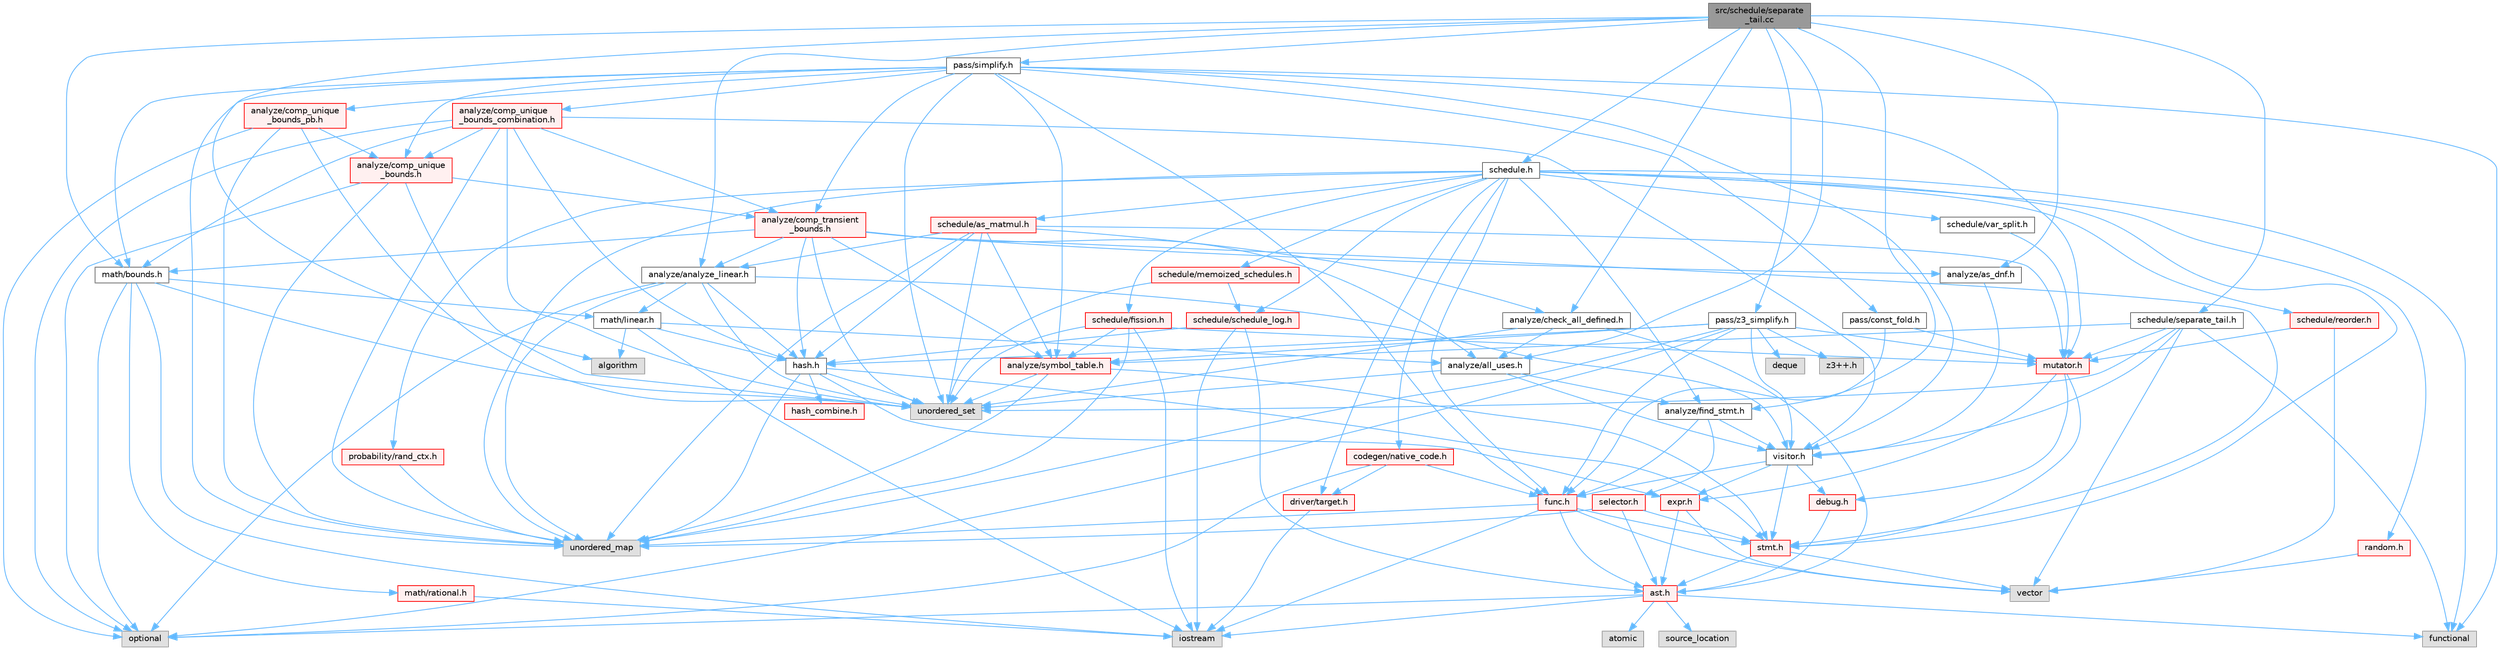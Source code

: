 digraph "src/schedule/separate_tail.cc"
{
 // LATEX_PDF_SIZE
  bgcolor="transparent";
  edge [fontname=Helvetica,fontsize=10,labelfontname=Helvetica,labelfontsize=10];
  node [fontname=Helvetica,fontsize=10,shape=box,height=0.2,width=0.4];
  Node1 [label="src/schedule/separate\l_tail.cc",height=0.2,width=0.4,color="gray40", fillcolor="grey60", style="filled", fontcolor="black",tooltip=" "];
  Node1 -> Node2 [color="steelblue1",style="solid"];
  Node2 [label="algorithm",height=0.2,width=0.4,color="grey60", fillcolor="#E0E0E0", style="filled",tooltip=" "];
  Node1 -> Node3 [color="steelblue1",style="solid"];
  Node3 [label="analyze/all_uses.h",height=0.2,width=0.4,color="grey40", fillcolor="white", style="filled",URL="$all__uses_8h.html",tooltip=" "];
  Node3 -> Node4 [color="steelblue1",style="solid"];
  Node4 [label="unordered_set",height=0.2,width=0.4,color="grey60", fillcolor="#E0E0E0", style="filled",tooltip=" "];
  Node3 -> Node5 [color="steelblue1",style="solid"];
  Node5 [label="analyze/find_stmt.h",height=0.2,width=0.4,color="grey40", fillcolor="white", style="filled",URL="$find__stmt_8h.html",tooltip=" "];
  Node5 -> Node6 [color="steelblue1",style="solid"];
  Node6 [label="func.h",height=0.2,width=0.4,color="red", fillcolor="#FFF0F0", style="filled",URL="$func_8h.html",tooltip=" "];
  Node6 -> Node7 [color="steelblue1",style="solid"];
  Node7 [label="iostream",height=0.2,width=0.4,color="grey60", fillcolor="#E0E0E0", style="filled",tooltip=" "];
  Node6 -> Node9 [color="steelblue1",style="solid"];
  Node9 [label="unordered_map",height=0.2,width=0.4,color="grey60", fillcolor="#E0E0E0", style="filled",tooltip=" "];
  Node6 -> Node11 [color="steelblue1",style="solid"];
  Node11 [label="vector",height=0.2,width=0.4,color="grey60", fillcolor="#E0E0E0", style="filled",tooltip=" "];
  Node6 -> Node12 [color="steelblue1",style="solid"];
  Node12 [label="ast.h",height=0.2,width=0.4,color="red", fillcolor="#FFF0F0", style="filled",URL="$ast_8h.html",tooltip=" "];
  Node12 -> Node13 [color="steelblue1",style="solid"];
  Node13 [label="atomic",height=0.2,width=0.4,color="grey60", fillcolor="#E0E0E0", style="filled",tooltip=" "];
  Node12 -> Node14 [color="steelblue1",style="solid"];
  Node14 [label="functional",height=0.2,width=0.4,color="grey60", fillcolor="#E0E0E0", style="filled",tooltip=" "];
  Node12 -> Node7 [color="steelblue1",style="solid"];
  Node12 -> Node15 [color="steelblue1",style="solid"];
  Node15 [label="optional",height=0.2,width=0.4,color="grey60", fillcolor="#E0E0E0", style="filled",tooltip=" "];
  Node12 -> Node16 [color="steelblue1",style="solid"];
  Node16 [label="source_location",height=0.2,width=0.4,color="grey60", fillcolor="#E0E0E0", style="filled",tooltip=" "];
  Node6 -> Node49 [color="steelblue1",style="solid"];
  Node49 [label="stmt.h",height=0.2,width=0.4,color="red", fillcolor="#FFF0F0", style="filled",URL="$stmt_8h.html",tooltip=" "];
  Node49 -> Node11 [color="steelblue1",style="solid"];
  Node49 -> Node12 [color="steelblue1",style="solid"];
  Node5 -> Node55 [color="steelblue1",style="solid"];
  Node55 [label="selector.h",height=0.2,width=0.4,color="red", fillcolor="#FFF0F0", style="filled",URL="$selector_8h.html",tooltip=" "];
  Node55 -> Node9 [color="steelblue1",style="solid"];
  Node55 -> Node12 [color="steelblue1",style="solid"];
  Node55 -> Node49 [color="steelblue1",style="solid"];
  Node5 -> Node56 [color="steelblue1",style="solid"];
  Node56 [label="visitor.h",height=0.2,width=0.4,color="grey40", fillcolor="white", style="filled",URL="$visitor_8h.html",tooltip=" "];
  Node56 -> Node57 [color="steelblue1",style="solid"];
  Node57 [label="debug.h",height=0.2,width=0.4,color="red", fillcolor="#FFF0F0", style="filled",URL="$debug_8h.html",tooltip=" "];
  Node57 -> Node12 [color="steelblue1",style="solid"];
  Node56 -> Node42 [color="steelblue1",style="solid"];
  Node42 [label="expr.h",height=0.2,width=0.4,color="red", fillcolor="#FFF0F0", style="filled",URL="$expr_8h.html",tooltip=" "];
  Node42 -> Node11 [color="steelblue1",style="solid"];
  Node42 -> Node12 [color="steelblue1",style="solid"];
  Node56 -> Node6 [color="steelblue1",style="solid"];
  Node56 -> Node49 [color="steelblue1",style="solid"];
  Node3 -> Node56 [color="steelblue1",style="solid"];
  Node1 -> Node61 [color="steelblue1",style="solid"];
  Node61 [label="analyze/analyze_linear.h",height=0.2,width=0.4,color="grey40", fillcolor="white", style="filled",URL="$analyze__linear_8h.html",tooltip=" "];
  Node61 -> Node15 [color="steelblue1",style="solid"];
  Node61 -> Node9 [color="steelblue1",style="solid"];
  Node61 -> Node4 [color="steelblue1",style="solid"];
  Node61 -> Node62 [color="steelblue1",style="solid"];
  Node62 [label="hash.h",height=0.2,width=0.4,color="grey40", fillcolor="white", style="filled",URL="$hash_8h.html",tooltip=" "];
  Node62 -> Node9 [color="steelblue1",style="solid"];
  Node62 -> Node4 [color="steelblue1",style="solid"];
  Node62 -> Node42 [color="steelblue1",style="solid"];
  Node62 -> Node53 [color="steelblue1",style="solid"];
  Node53 [label="hash_combine.h",height=0.2,width=0.4,color="red", fillcolor="#FFF0F0", style="filled",URL="$hash__combine_8h.html",tooltip=" "];
  Node62 -> Node49 [color="steelblue1",style="solid"];
  Node61 -> Node63 [color="steelblue1",style="solid"];
  Node63 [label="math/linear.h",height=0.2,width=0.4,color="grey40", fillcolor="white", style="filled",URL="$linear_8h.html",tooltip=" "];
  Node63 -> Node2 [color="steelblue1",style="solid"];
  Node63 -> Node7 [color="steelblue1",style="solid"];
  Node63 -> Node3 [color="steelblue1",style="solid"];
  Node63 -> Node62 [color="steelblue1",style="solid"];
  Node61 -> Node56 [color="steelblue1",style="solid"];
  Node1 -> Node64 [color="steelblue1",style="solid"];
  Node64 [label="analyze/as_dnf.h",height=0.2,width=0.4,color="grey40", fillcolor="white", style="filled",URL="$as__dnf_8h.html",tooltip=" "];
  Node64 -> Node56 [color="steelblue1",style="solid"];
  Node1 -> Node65 [color="steelblue1",style="solid"];
  Node65 [label="analyze/check_all_defined.h",height=0.2,width=0.4,color="grey40", fillcolor="white", style="filled",URL="$check__all__defined_8h.html",tooltip=" "];
  Node65 -> Node4 [color="steelblue1",style="solid"];
  Node65 -> Node3 [color="steelblue1",style="solid"];
  Node65 -> Node12 [color="steelblue1",style="solid"];
  Node1 -> Node5 [color="steelblue1",style="solid"];
  Node1 -> Node66 [color="steelblue1",style="solid"];
  Node66 [label="math/bounds.h",height=0.2,width=0.4,color="grey40", fillcolor="white", style="filled",URL="$bounds_8h.html",tooltip=" "];
  Node66 -> Node7 [color="steelblue1",style="solid"];
  Node66 -> Node15 [color="steelblue1",style="solid"];
  Node66 -> Node4 [color="steelblue1",style="solid"];
  Node66 -> Node63 [color="steelblue1",style="solid"];
  Node66 -> Node67 [color="steelblue1",style="solid"];
  Node67 [label="math/rational.h",height=0.2,width=0.4,color="red", fillcolor="#FFF0F0", style="filled",URL="$rational_8h.html",tooltip=" "];
  Node67 -> Node7 [color="steelblue1",style="solid"];
  Node1 -> Node69 [color="steelblue1",style="solid"];
  Node69 [label="pass/simplify.h",height=0.2,width=0.4,color="grey40", fillcolor="white", style="filled",URL="$simplify_8h.html",tooltip=" "];
  Node69 -> Node14 [color="steelblue1",style="solid"];
  Node69 -> Node9 [color="steelblue1",style="solid"];
  Node69 -> Node4 [color="steelblue1",style="solid"];
  Node69 -> Node70 [color="steelblue1",style="solid"];
  Node70 [label="analyze/comp_transient\l_bounds.h",height=0.2,width=0.4,color="red", fillcolor="#FFF0F0", style="filled",URL="$comp__transient__bounds_8h.html",tooltip=" "];
  Node70 -> Node4 [color="steelblue1",style="solid"];
  Node70 -> Node3 [color="steelblue1",style="solid"];
  Node70 -> Node61 [color="steelblue1",style="solid"];
  Node70 -> Node64 [color="steelblue1",style="solid"];
  Node70 -> Node71 [color="steelblue1",style="solid"];
  Node71 [label="analyze/symbol_table.h",height=0.2,width=0.4,color="red", fillcolor="#FFF0F0", style="filled",URL="$symbol__table_8h.html",tooltip=" "];
  Node71 -> Node9 [color="steelblue1",style="solid"];
  Node71 -> Node4 [color="steelblue1",style="solid"];
  Node71 -> Node49 [color="steelblue1",style="solid"];
  Node70 -> Node62 [color="steelblue1",style="solid"];
  Node70 -> Node66 [color="steelblue1",style="solid"];
  Node70 -> Node49 [color="steelblue1",style="solid"];
  Node69 -> Node73 [color="steelblue1",style="solid"];
  Node73 [label="analyze/comp_unique\l_bounds.h",height=0.2,width=0.4,color="red", fillcolor="#FFF0F0", style="filled",URL="$comp__unique__bounds_8h.html",tooltip=" "];
  Node73 -> Node15 [color="steelblue1",style="solid"];
  Node73 -> Node9 [color="steelblue1",style="solid"];
  Node73 -> Node4 [color="steelblue1",style="solid"];
  Node73 -> Node70 [color="steelblue1",style="solid"];
  Node69 -> Node74 [color="steelblue1",style="solid"];
  Node74 [label="analyze/comp_unique\l_bounds_combination.h",height=0.2,width=0.4,color="red", fillcolor="#FFF0F0", style="filled",URL="$comp__unique__bounds__combination_8h.html",tooltip=" "];
  Node74 -> Node15 [color="steelblue1",style="solid"];
  Node74 -> Node9 [color="steelblue1",style="solid"];
  Node74 -> Node4 [color="steelblue1",style="solid"];
  Node74 -> Node70 [color="steelblue1",style="solid"];
  Node74 -> Node73 [color="steelblue1",style="solid"];
  Node74 -> Node62 [color="steelblue1",style="solid"];
  Node74 -> Node66 [color="steelblue1",style="solid"];
  Node74 -> Node56 [color="steelblue1",style="solid"];
  Node69 -> Node75 [color="steelblue1",style="solid"];
  Node75 [label="analyze/comp_unique\l_bounds_pb.h",height=0.2,width=0.4,color="red", fillcolor="#FFF0F0", style="filled",URL="$comp__unique__bounds__pb_8h.html",tooltip=" "];
  Node75 -> Node15 [color="steelblue1",style="solid"];
  Node75 -> Node9 [color="steelblue1",style="solid"];
  Node75 -> Node4 [color="steelblue1",style="solid"];
  Node75 -> Node73 [color="steelblue1",style="solid"];
  Node69 -> Node71 [color="steelblue1",style="solid"];
  Node69 -> Node6 [color="steelblue1",style="solid"];
  Node69 -> Node66 [color="steelblue1",style="solid"];
  Node69 -> Node94 [color="steelblue1",style="solid"];
  Node94 [label="mutator.h",height=0.2,width=0.4,color="red", fillcolor="#FFF0F0", style="filled",URL="$mutator_8h.html",tooltip=" "];
  Node94 -> Node57 [color="steelblue1",style="solid"];
  Node94 -> Node42 [color="steelblue1",style="solid"];
  Node94 -> Node49 [color="steelblue1",style="solid"];
  Node69 -> Node95 [color="steelblue1",style="solid"];
  Node95 [label="pass/const_fold.h",height=0.2,width=0.4,color="grey40", fillcolor="white", style="filled",URL="$const__fold_8h.html",tooltip=" "];
  Node95 -> Node6 [color="steelblue1",style="solid"];
  Node95 -> Node94 [color="steelblue1",style="solid"];
  Node69 -> Node56 [color="steelblue1",style="solid"];
  Node1 -> Node96 [color="steelblue1",style="solid"];
  Node96 [label="pass/z3_simplify.h",height=0.2,width=0.4,color="grey40", fillcolor="white", style="filled",URL="$z3__simplify_8h.html",tooltip=" "];
  Node96 -> Node97 [color="steelblue1",style="solid"];
  Node97 [label="deque",height=0.2,width=0.4,color="grey60", fillcolor="#E0E0E0", style="filled",tooltip=" "];
  Node96 -> Node15 [color="steelblue1",style="solid"];
  Node96 -> Node9 [color="steelblue1",style="solid"];
  Node96 -> Node98 [color="steelblue1",style="solid"];
  Node98 [label="z3++.h",height=0.2,width=0.4,color="grey60", fillcolor="#E0E0E0", style="filled",tooltip=" "];
  Node96 -> Node71 [color="steelblue1",style="solid"];
  Node96 -> Node6 [color="steelblue1",style="solid"];
  Node96 -> Node62 [color="steelblue1",style="solid"];
  Node96 -> Node94 [color="steelblue1",style="solid"];
  Node96 -> Node56 [color="steelblue1",style="solid"];
  Node1 -> Node99 [color="steelblue1",style="solid"];
  Node99 [label="schedule.h",height=0.2,width=0.4,color="grey40", fillcolor="white", style="filled",URL="$schedule_8h.html",tooltip=" "];
  Node99 -> Node14 [color="steelblue1",style="solid"];
  Node99 -> Node9 [color="steelblue1",style="solid"];
  Node99 -> Node5 [color="steelblue1",style="solid"];
  Node99 -> Node100 [color="steelblue1",style="solid"];
  Node100 [label="codegen/native_code.h",height=0.2,width=0.4,color="red", fillcolor="#FFF0F0", style="filled",URL="$native__code_8h.html",tooltip=" "];
  Node100 -> Node15 [color="steelblue1",style="solid"];
  Node100 -> Node47 [color="steelblue1",style="solid"];
  Node47 [label="driver/target.h",height=0.2,width=0.4,color="red", fillcolor="#FFF0F0", style="filled",URL="$target_8h.html",tooltip=" "];
  Node47 -> Node7 [color="steelblue1",style="solid"];
  Node100 -> Node6 [color="steelblue1",style="solid"];
  Node99 -> Node47 [color="steelblue1",style="solid"];
  Node99 -> Node6 [color="steelblue1",style="solid"];
  Node99 -> Node101 [color="steelblue1",style="solid"];
  Node101 [label="probability/rand_ctx.h",height=0.2,width=0.4,color="red", fillcolor="#FFF0F0", style="filled",URL="$rand__ctx_8h.html",tooltip=" "];
  Node101 -> Node9 [color="steelblue1",style="solid"];
  Node99 -> Node110 [color="steelblue1",style="solid"];
  Node110 [label="random.h",height=0.2,width=0.4,color="red", fillcolor="#FFF0F0", style="filled",URL="$random_8h.html",tooltip=" "];
  Node110 -> Node11 [color="steelblue1",style="solid"];
  Node99 -> Node111 [color="steelblue1",style="solid"];
  Node111 [label="schedule/as_matmul.h",height=0.2,width=0.4,color="red", fillcolor="#FFF0F0", style="filled",URL="$as__matmul_8h.html",tooltip=" "];
  Node111 -> Node9 [color="steelblue1",style="solid"];
  Node111 -> Node4 [color="steelblue1",style="solid"];
  Node111 -> Node61 [color="steelblue1",style="solid"];
  Node111 -> Node65 [color="steelblue1",style="solid"];
  Node111 -> Node71 [color="steelblue1",style="solid"];
  Node111 -> Node62 [color="steelblue1",style="solid"];
  Node111 -> Node94 [color="steelblue1",style="solid"];
  Node99 -> Node112 [color="steelblue1",style="solid"];
  Node112 [label="schedule/fission.h",height=0.2,width=0.4,color="red", fillcolor="#FFF0F0", style="filled",URL="$fission_8h.html",tooltip=" "];
  Node112 -> Node7 [color="steelblue1",style="solid"];
  Node112 -> Node9 [color="steelblue1",style="solid"];
  Node112 -> Node4 [color="steelblue1",style="solid"];
  Node112 -> Node71 [color="steelblue1",style="solid"];
  Node112 -> Node94 [color="steelblue1",style="solid"];
  Node99 -> Node113 [color="steelblue1",style="solid"];
  Node113 [label="schedule/memoized_schedules.h",height=0.2,width=0.4,color="red", fillcolor="#FFF0F0", style="filled",URL="$memoized__schedules_8h.html",tooltip=" "];
  Node113 -> Node4 [color="steelblue1",style="solid"];
  Node113 -> Node114 [color="steelblue1",style="solid"];
  Node114 [label="schedule/schedule_log.h",height=0.2,width=0.4,color="red", fillcolor="#FFF0F0", style="filled",URL="$schedule__log_8h.html",tooltip=" "];
  Node114 -> Node7 [color="steelblue1",style="solid"];
  Node114 -> Node12 [color="steelblue1",style="solid"];
  Node114 -> Node62 [color="steelblue1",style="solid"];
  Node99 -> Node116 [color="steelblue1",style="solid"];
  Node116 [label="schedule/reorder.h",height=0.2,width=0.4,color="red", fillcolor="#FFF0F0", style="filled",URL="$reorder_8h.html",tooltip=" "];
  Node116 -> Node11 [color="steelblue1",style="solid"];
  Node116 -> Node94 [color="steelblue1",style="solid"];
  Node99 -> Node114 [color="steelblue1",style="solid"];
  Node99 -> Node117 [color="steelblue1",style="solid"];
  Node117 [label="schedule/var_split.h",height=0.2,width=0.4,color="grey40", fillcolor="white", style="filled",URL="$var__split_8h.html",tooltip=" "];
  Node117 -> Node94 [color="steelblue1",style="solid"];
  Node99 -> Node49 [color="steelblue1",style="solid"];
  Node1 -> Node118 [color="steelblue1",style="solid"];
  Node118 [label="schedule/separate_tail.h",height=0.2,width=0.4,color="grey40", fillcolor="white", style="filled",URL="$separate__tail_8h.html",tooltip=" "];
  Node118 -> Node14 [color="steelblue1",style="solid"];
  Node118 -> Node4 [color="steelblue1",style="solid"];
  Node118 -> Node11 [color="steelblue1",style="solid"];
  Node118 -> Node71 [color="steelblue1",style="solid"];
  Node118 -> Node94 [color="steelblue1",style="solid"];
  Node118 -> Node56 [color="steelblue1",style="solid"];
}
